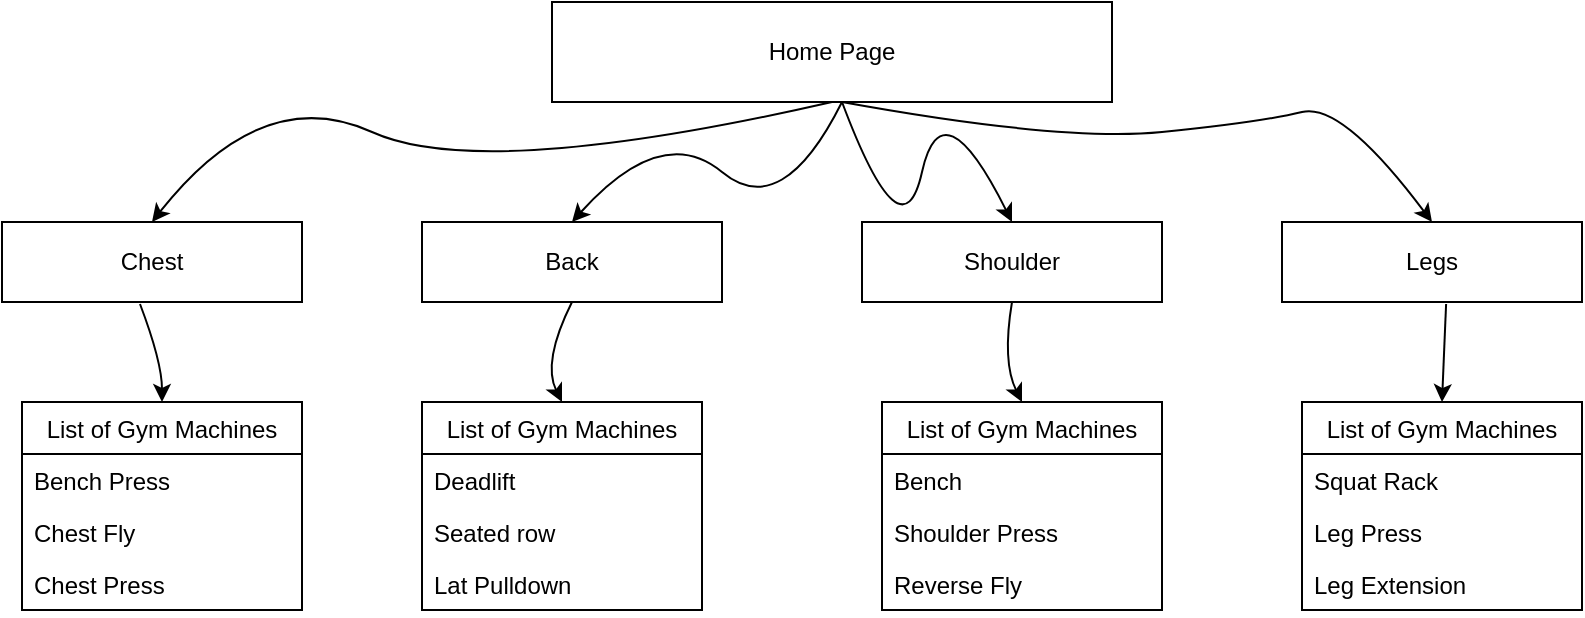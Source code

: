<mxfile version="20.8.16" type="device"><diagram name="Page-1" id="349nfu_N5-J2KjkChijc"><mxGraphModel dx="1434" dy="796" grid="1" gridSize="10" guides="1" tooltips="1" connect="1" arrows="1" fold="1" page="1" pageScale="1" pageWidth="850" pageHeight="1100" math="0" shadow="0"><root><mxCell id="0"/><mxCell id="1" parent="0"/><mxCell id="i1z_edhQ36n6mkfDs_ah-1" value="Home Page" style="rounded=0;whiteSpace=wrap;html=1;" vertex="1" parent="1"><mxGeometry x="285" y="30" width="280" height="50" as="geometry"/></mxCell><mxCell id="i1z_edhQ36n6mkfDs_ah-2" value="Chest" style="rounded=0;whiteSpace=wrap;html=1;" vertex="1" parent="1"><mxGeometry x="10" y="140" width="150" height="40" as="geometry"/></mxCell><mxCell id="i1z_edhQ36n6mkfDs_ah-4" value="Back" style="rounded=0;whiteSpace=wrap;html=1;" vertex="1" parent="1"><mxGeometry x="220" y="140" width="150" height="40" as="geometry"/></mxCell><mxCell id="i1z_edhQ36n6mkfDs_ah-6" value="Shoulder" style="rounded=0;whiteSpace=wrap;html=1;" vertex="1" parent="1"><mxGeometry x="440" y="140" width="150" height="40" as="geometry"/></mxCell><mxCell id="i1z_edhQ36n6mkfDs_ah-8" value="Legs" style="rounded=0;whiteSpace=wrap;html=1;" vertex="1" parent="1"><mxGeometry x="650" y="140" width="150" height="40" as="geometry"/></mxCell><mxCell id="i1z_edhQ36n6mkfDs_ah-9" value="" style="curved=1;endArrow=classic;html=1;rounded=0;exitX=0.5;exitY=1;exitDx=0;exitDy=0;entryX=0.5;entryY=0;entryDx=0;entryDy=0;" edge="1" parent="1" source="i1z_edhQ36n6mkfDs_ah-1" target="i1z_edhQ36n6mkfDs_ah-2"><mxGeometry width="50" height="50" relative="1" as="geometry"><mxPoint x="400" y="230" as="sourcePoint"/><mxPoint x="450" y="180" as="targetPoint"/><Array as="points"><mxPoint x="250" y="120"/><mxPoint x="140" y="70"/></Array></mxGeometry></mxCell><mxCell id="i1z_edhQ36n6mkfDs_ah-10" value="" style="curved=1;endArrow=classic;html=1;rounded=0;entryX=0.5;entryY=0;entryDx=0;entryDy=0;" edge="1" parent="1" target="i1z_edhQ36n6mkfDs_ah-4"><mxGeometry width="50" height="50" relative="1" as="geometry"><mxPoint x="430" y="80" as="sourcePoint"/><mxPoint x="440" y="310" as="targetPoint"/><Array as="points"><mxPoint x="400" y="140"/><mxPoint x="340" y="90"/></Array></mxGeometry></mxCell><mxCell id="i1z_edhQ36n6mkfDs_ah-11" value="" style="curved=1;endArrow=classic;html=1;rounded=0;entryX=0.5;entryY=0;entryDx=0;entryDy=0;" edge="1" parent="1" target="i1z_edhQ36n6mkfDs_ah-6"><mxGeometry width="50" height="50" relative="1" as="geometry"><mxPoint x="430" y="80" as="sourcePoint"/><mxPoint x="450" y="180" as="targetPoint"/><Array as="points"><mxPoint x="460" y="160"/><mxPoint x="480" y="70"/></Array></mxGeometry></mxCell><mxCell id="i1z_edhQ36n6mkfDs_ah-12" value="" style="curved=1;endArrow=classic;html=1;rounded=0;entryX=0.5;entryY=0;entryDx=0;entryDy=0;" edge="1" parent="1" target="i1z_edhQ36n6mkfDs_ah-8"><mxGeometry width="50" height="50" relative="1" as="geometry"><mxPoint x="430" y="80" as="sourcePoint"/><mxPoint x="450" y="180" as="targetPoint"/><Array as="points"><mxPoint x="540" y="100"/><mxPoint x="640" y="90"/><mxPoint x="680" y="80"/></Array></mxGeometry></mxCell><mxCell id="i1z_edhQ36n6mkfDs_ah-14" value="List of Gym Machines" style="swimlane;fontStyle=0;childLayout=stackLayout;horizontal=1;startSize=26;fillColor=none;horizontalStack=0;resizeParent=1;resizeParentMax=0;resizeLast=0;collapsible=1;marginBottom=0;" vertex="1" parent="1"><mxGeometry x="20" y="230" width="140" height="104" as="geometry"/></mxCell><mxCell id="i1z_edhQ36n6mkfDs_ah-15" value="Bench Press" style="text;strokeColor=none;fillColor=none;align=left;verticalAlign=top;spacingLeft=4;spacingRight=4;overflow=hidden;rotatable=0;points=[[0,0.5],[1,0.5]];portConstraint=eastwest;" vertex="1" parent="i1z_edhQ36n6mkfDs_ah-14"><mxGeometry y="26" width="140" height="26" as="geometry"/></mxCell><mxCell id="i1z_edhQ36n6mkfDs_ah-16" value="Chest Fly" style="text;strokeColor=none;fillColor=none;align=left;verticalAlign=top;spacingLeft=4;spacingRight=4;overflow=hidden;rotatable=0;points=[[0,0.5],[1,0.5]];portConstraint=eastwest;" vertex="1" parent="i1z_edhQ36n6mkfDs_ah-14"><mxGeometry y="52" width="140" height="26" as="geometry"/></mxCell><mxCell id="i1z_edhQ36n6mkfDs_ah-17" value="Chest Press" style="text;strokeColor=none;fillColor=none;align=left;verticalAlign=top;spacingLeft=4;spacingRight=4;overflow=hidden;rotatable=0;points=[[0,0.5],[1,0.5]];portConstraint=eastwest;" vertex="1" parent="i1z_edhQ36n6mkfDs_ah-14"><mxGeometry y="78" width="140" height="26" as="geometry"/></mxCell><mxCell id="i1z_edhQ36n6mkfDs_ah-18" value="List of Gym Machines" style="swimlane;fontStyle=0;childLayout=stackLayout;horizontal=1;startSize=26;fillColor=none;horizontalStack=0;resizeParent=1;resizeParentMax=0;resizeLast=0;collapsible=1;marginBottom=0;" vertex="1" parent="1"><mxGeometry x="220" y="230" width="140" height="104" as="geometry"><mxRectangle x="220" y="230" width="160" height="30" as="alternateBounds"/></mxGeometry></mxCell><mxCell id="i1z_edhQ36n6mkfDs_ah-19" value="Deadlift" style="text;strokeColor=none;fillColor=none;align=left;verticalAlign=top;spacingLeft=4;spacingRight=4;overflow=hidden;rotatable=0;points=[[0,0.5],[1,0.5]];portConstraint=eastwest;" vertex="1" parent="i1z_edhQ36n6mkfDs_ah-18"><mxGeometry y="26" width="140" height="26" as="geometry"/></mxCell><mxCell id="i1z_edhQ36n6mkfDs_ah-20" value="Seated row" style="text;strokeColor=none;fillColor=none;align=left;verticalAlign=top;spacingLeft=4;spacingRight=4;overflow=hidden;rotatable=0;points=[[0,0.5],[1,0.5]];portConstraint=eastwest;" vertex="1" parent="i1z_edhQ36n6mkfDs_ah-18"><mxGeometry y="52" width="140" height="26" as="geometry"/></mxCell><mxCell id="i1z_edhQ36n6mkfDs_ah-21" value="Lat Pulldown" style="text;strokeColor=none;fillColor=none;align=left;verticalAlign=top;spacingLeft=4;spacingRight=4;overflow=hidden;rotatable=0;points=[[0,0.5],[1,0.5]];portConstraint=eastwest;" vertex="1" parent="i1z_edhQ36n6mkfDs_ah-18"><mxGeometry y="78" width="140" height="26" as="geometry"/></mxCell><mxCell id="i1z_edhQ36n6mkfDs_ah-22" value="List of Gym Machines" style="swimlane;fontStyle=0;childLayout=stackLayout;horizontal=1;startSize=26;fillColor=none;horizontalStack=0;resizeParent=1;resizeParentMax=0;resizeLast=0;collapsible=1;marginBottom=0;" vertex="1" parent="1"><mxGeometry x="450" y="230" width="140" height="104" as="geometry"/></mxCell><mxCell id="i1z_edhQ36n6mkfDs_ah-23" value="Bench" style="text;strokeColor=none;fillColor=none;align=left;verticalAlign=top;spacingLeft=4;spacingRight=4;overflow=hidden;rotatable=0;points=[[0,0.5],[1,0.5]];portConstraint=eastwest;" vertex="1" parent="i1z_edhQ36n6mkfDs_ah-22"><mxGeometry y="26" width="140" height="26" as="geometry"/></mxCell><mxCell id="i1z_edhQ36n6mkfDs_ah-24" value="Shoulder Press" style="text;strokeColor=none;fillColor=none;align=left;verticalAlign=top;spacingLeft=4;spacingRight=4;overflow=hidden;rotatable=0;points=[[0,0.5],[1,0.5]];portConstraint=eastwest;" vertex="1" parent="i1z_edhQ36n6mkfDs_ah-22"><mxGeometry y="52" width="140" height="26" as="geometry"/></mxCell><mxCell id="i1z_edhQ36n6mkfDs_ah-25" value="Reverse Fly " style="text;strokeColor=none;fillColor=none;align=left;verticalAlign=top;spacingLeft=4;spacingRight=4;overflow=hidden;rotatable=0;points=[[0,0.5],[1,0.5]];portConstraint=eastwest;" vertex="1" parent="i1z_edhQ36n6mkfDs_ah-22"><mxGeometry y="78" width="140" height="26" as="geometry"/></mxCell><mxCell id="i1z_edhQ36n6mkfDs_ah-26" value="List of Gym Machines" style="swimlane;fontStyle=0;childLayout=stackLayout;horizontal=1;startSize=26;fillColor=none;horizontalStack=0;resizeParent=1;resizeParentMax=0;resizeLast=0;collapsible=1;marginBottom=0;" vertex="1" parent="1"><mxGeometry x="660" y="230" width="140" height="104" as="geometry"/></mxCell><mxCell id="i1z_edhQ36n6mkfDs_ah-27" value="Squat Rack" style="text;strokeColor=none;fillColor=none;align=left;verticalAlign=top;spacingLeft=4;spacingRight=4;overflow=hidden;rotatable=0;points=[[0,0.5],[1,0.5]];portConstraint=eastwest;" vertex="1" parent="i1z_edhQ36n6mkfDs_ah-26"><mxGeometry y="26" width="140" height="26" as="geometry"/></mxCell><mxCell id="i1z_edhQ36n6mkfDs_ah-28" value="Leg Press" style="text;strokeColor=none;fillColor=none;align=left;verticalAlign=top;spacingLeft=4;spacingRight=4;overflow=hidden;rotatable=0;points=[[0,0.5],[1,0.5]];portConstraint=eastwest;" vertex="1" parent="i1z_edhQ36n6mkfDs_ah-26"><mxGeometry y="52" width="140" height="26" as="geometry"/></mxCell><mxCell id="i1z_edhQ36n6mkfDs_ah-29" value="Leg Extension" style="text;strokeColor=none;fillColor=none;align=left;verticalAlign=top;spacingLeft=4;spacingRight=4;overflow=hidden;rotatable=0;points=[[0,0.5],[1,0.5]];portConstraint=eastwest;" vertex="1" parent="i1z_edhQ36n6mkfDs_ah-26"><mxGeometry y="78" width="140" height="26" as="geometry"/></mxCell><mxCell id="i1z_edhQ36n6mkfDs_ah-30" value="" style="curved=1;endArrow=classic;html=1;rounded=0;exitX=0.46;exitY=1.025;exitDx=0;exitDy=0;exitPerimeter=0;entryX=0.5;entryY=0;entryDx=0;entryDy=0;" edge="1" parent="1" source="i1z_edhQ36n6mkfDs_ah-2" target="i1z_edhQ36n6mkfDs_ah-14"><mxGeometry width="50" height="50" relative="1" as="geometry"><mxPoint x="400" y="230" as="sourcePoint"/><mxPoint x="450" y="180" as="targetPoint"/><Array as="points"><mxPoint x="90" y="210"/></Array></mxGeometry></mxCell><mxCell id="i1z_edhQ36n6mkfDs_ah-31" value="" style="curved=1;endArrow=classic;html=1;rounded=0;exitX=0.5;exitY=1;exitDx=0;exitDy=0;entryX=0.5;entryY=0;entryDx=0;entryDy=0;" edge="1" parent="1" source="i1z_edhQ36n6mkfDs_ah-4" target="i1z_edhQ36n6mkfDs_ah-18"><mxGeometry width="50" height="50" relative="1" as="geometry"><mxPoint x="89" y="191" as="sourcePoint"/><mxPoint x="100" y="240" as="targetPoint"/><Array as="points"><mxPoint x="280" y="210"/></Array></mxGeometry></mxCell><mxCell id="i1z_edhQ36n6mkfDs_ah-32" value="" style="curved=1;endArrow=classic;html=1;rounded=0;exitX=0.5;exitY=1;exitDx=0;exitDy=0;entryX=0.5;entryY=0;entryDx=0;entryDy=0;" edge="1" parent="1" source="i1z_edhQ36n6mkfDs_ah-6" target="i1z_edhQ36n6mkfDs_ah-22"><mxGeometry width="50" height="50" relative="1" as="geometry"><mxPoint x="99" y="201" as="sourcePoint"/><mxPoint x="110" y="250" as="targetPoint"/><Array as="points"><mxPoint x="510" y="210"/></Array></mxGeometry></mxCell><mxCell id="i1z_edhQ36n6mkfDs_ah-33" value="" style="curved=1;endArrow=classic;html=1;rounded=0;exitX=0.547;exitY=1.025;exitDx=0;exitDy=0;exitPerimeter=0;entryX=0.5;entryY=0;entryDx=0;entryDy=0;" edge="1" parent="1" source="i1z_edhQ36n6mkfDs_ah-8" target="i1z_edhQ36n6mkfDs_ah-26"><mxGeometry width="50" height="50" relative="1" as="geometry"><mxPoint x="109" y="211" as="sourcePoint"/><mxPoint x="120" y="260" as="targetPoint"/><Array as="points"/></mxGeometry></mxCell></root></mxGraphModel></diagram></mxfile>